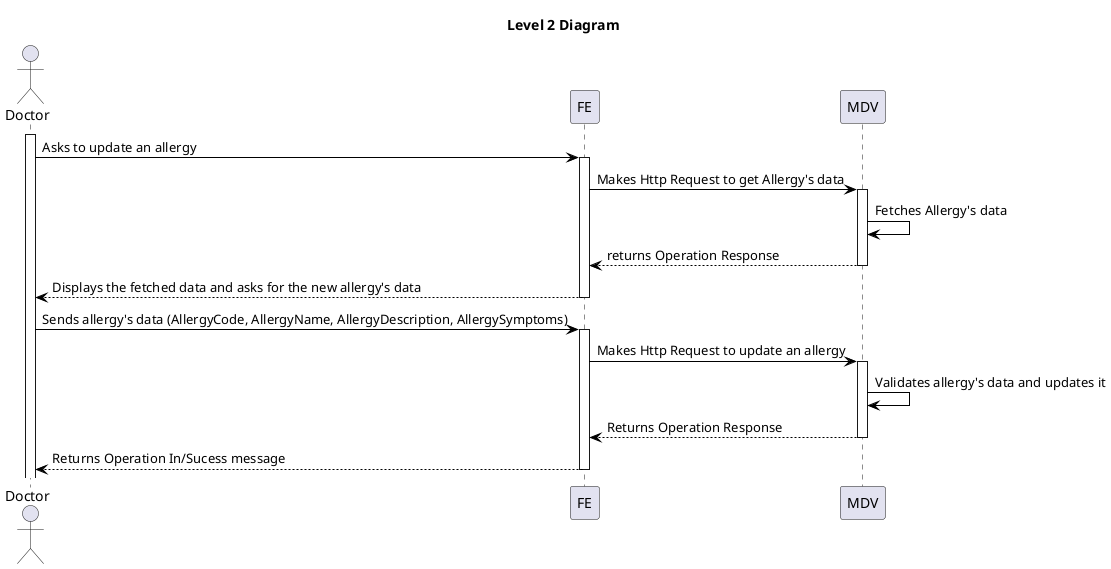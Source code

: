 @startuml level_2

title Level 2 Diagram

hide empty members
'skinparam Linetype ortho

skinparam class {
    BackgroundColor<<valueObject>> #D6EAF8
    BackgroundColor<<root>> #FDEBD0
    BackgroundColor<<service>> #D1F2EB
    BackgroundColor #FEF9E7
    ArrowColor Black
}

skinparam package {
    BackgroundColor #EBF5FB
}

actor Doctor as A
participant FE as FE
participant MDV as MDV

activate A
A -> FE: Asks to update an allergy
activate FE
FE -> MDV: Makes Http Request to get Allergy's data
activate MDV
MDV -> MDV: Fetches Allergy's data
MDV --> FE: returns Operation Response
deactivate MDV
FE --> A: Displays the fetched data and asks for the new allergy's data
deactivate FE
A -> FE: Sends allergy's data (AllergyCode, AllergyName, AllergyDescription, AllergySymptoms)
activate FE
FE -> MDV: Makes Http Request to update an allergy
activate MDV
MDV -> MDV: Validates allergy's data and updates it
MDV --> FE: Returns Operation Response
deactivate MDV
FE --> A: Returns Operation In/Sucess message
deactivate FE

@enduml
